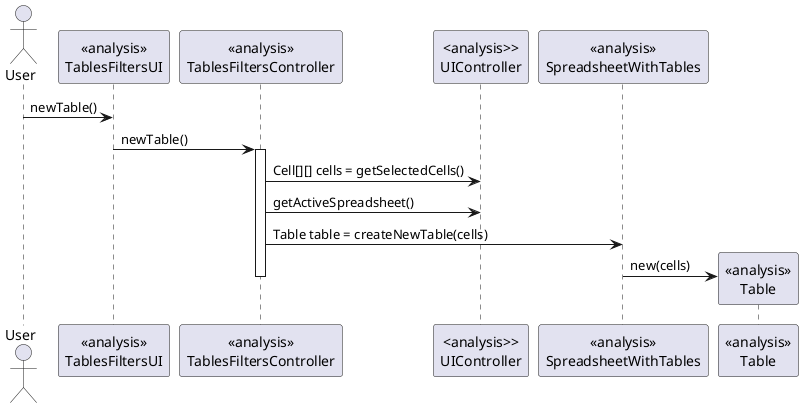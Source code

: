 @startuml doc-files/lang_03.3_create_table_analysis.png

actor User
participant "<<analysis>>\nTablesFiltersUI" as UI
participant "<<analysis>>\nTablesFiltersController" as Control
participant "<analysis>>\nUIController" as UIC
participant "<<analysis>>\nSpreadsheetWithTables" as ss
participant "<<analysis>>\nTable" as table

User->UI: newTable()
UI->Control: newTable()

activate Control
Control->UIC: Cell[][] cells = getSelectedCells()

Control->UIC: getActiveSpreadsheet()

Control->ss: Table table = createNewTable(cells)

create table
ss->table: new(cells)

deactivate Control

@enduml
